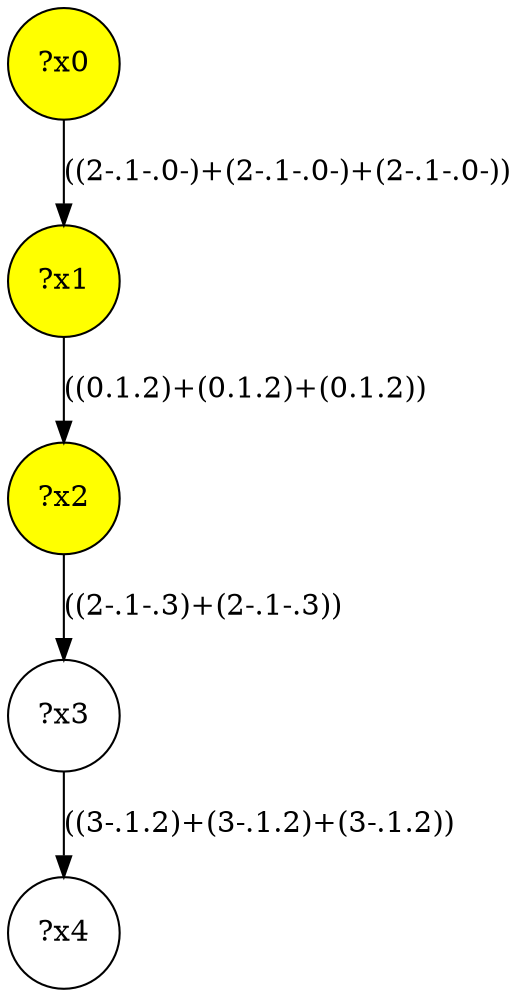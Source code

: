 digraph g {
	x1 [fillcolor="yellow", style="filled," shape=circle, label="?x1"];
	x0 [fillcolor="yellow", style="filled," shape=circle, label="?x0"];
	x2 [fillcolor="yellow", style="filled," shape=circle, label="?x2"];
	x0 -> x1 [label="((2-.1-.0-)+(2-.1-.0-)+(2-.1-.0-))"];
	x1 -> x2 [label="((0.1.2)+(0.1.2)+(0.1.2))"];
	x3 [shape=circle, label="?x3"];
	x2 -> x3 [label="((2-.1-.3)+(2-.1-.3))"];
	x4 [shape=circle, label="?x4"];
	x3 -> x4 [label="((3-.1.2)+(3-.1.2)+(3-.1.2))"];
}
